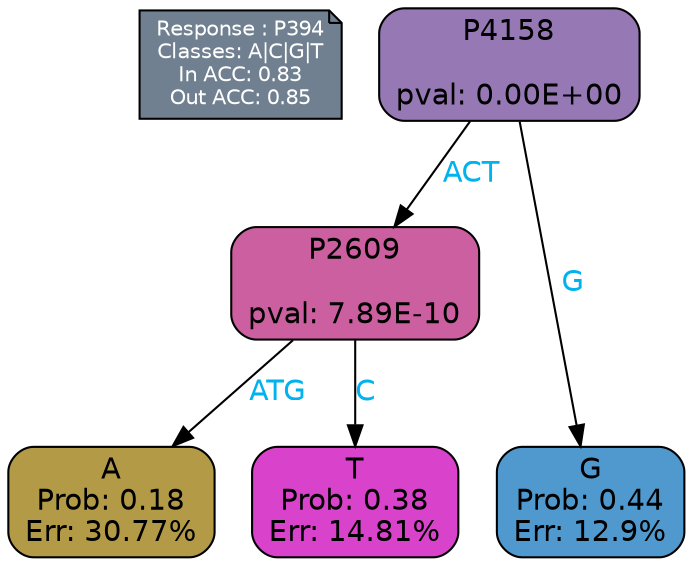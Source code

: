 digraph Tree {
node [shape=box, style="filled, rounded", color="black", fontname=helvetica] ;
graph [ranksep=equally, splines=polylines, bgcolor=transparent, dpi=600] ;
edge [fontname=helvetica] ;
LEGEND [label="Response : P394
Classes: A|C|G|T
In ACC: 0.83
Out ACC: 0.85
",shape=note,align=left,style=filled,fillcolor="slategray",fontcolor="white",fontsize=10];1 [label="P4158

pval: 0.00E+00", fillcolor="#9578b4"] ;
2 [label="P2609

pval: 7.89E-10", fillcolor="#cc5fa0"] ;
3 [label="A
Prob: 0.18
Err: 30.77%", fillcolor="#b39a46"] ;
4 [label="T
Prob: 0.38
Err: 14.81%", fillcolor="#d943cb"] ;
5 [label="G
Prob: 0.44
Err: 12.9%", fillcolor="#4f99ce"] ;
1 -> 2 [label="ACT",fontcolor=deepskyblue2] ;
1 -> 5 [label="G",fontcolor=deepskyblue2] ;
2 -> 3 [label="ATG",fontcolor=deepskyblue2] ;
2 -> 4 [label="C",fontcolor=deepskyblue2] ;
{rank = same; 3;4;5;}{rank = same; LEGEND;1;}}